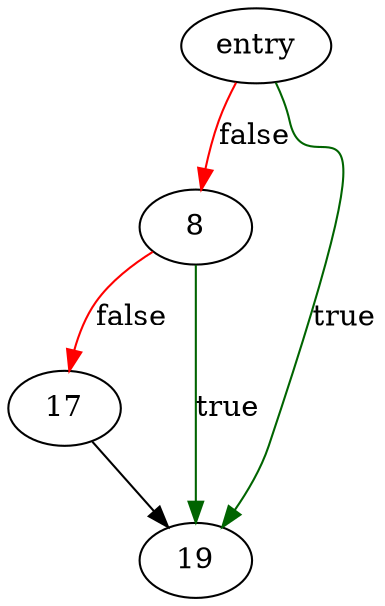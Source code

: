 digraph "freadptr" {
	// Node definitions.
	2 [label=entry];
	8;
	17;
	19;

	// Edge definitions.
	2 -> 8 [
		color=red
		label=false
	];
	2 -> 19 [
		color=darkgreen
		label=true
	];
	8 -> 17 [
		color=red
		label=false
	];
	8 -> 19 [
		color=darkgreen
		label=true
	];
	17 -> 19;
}